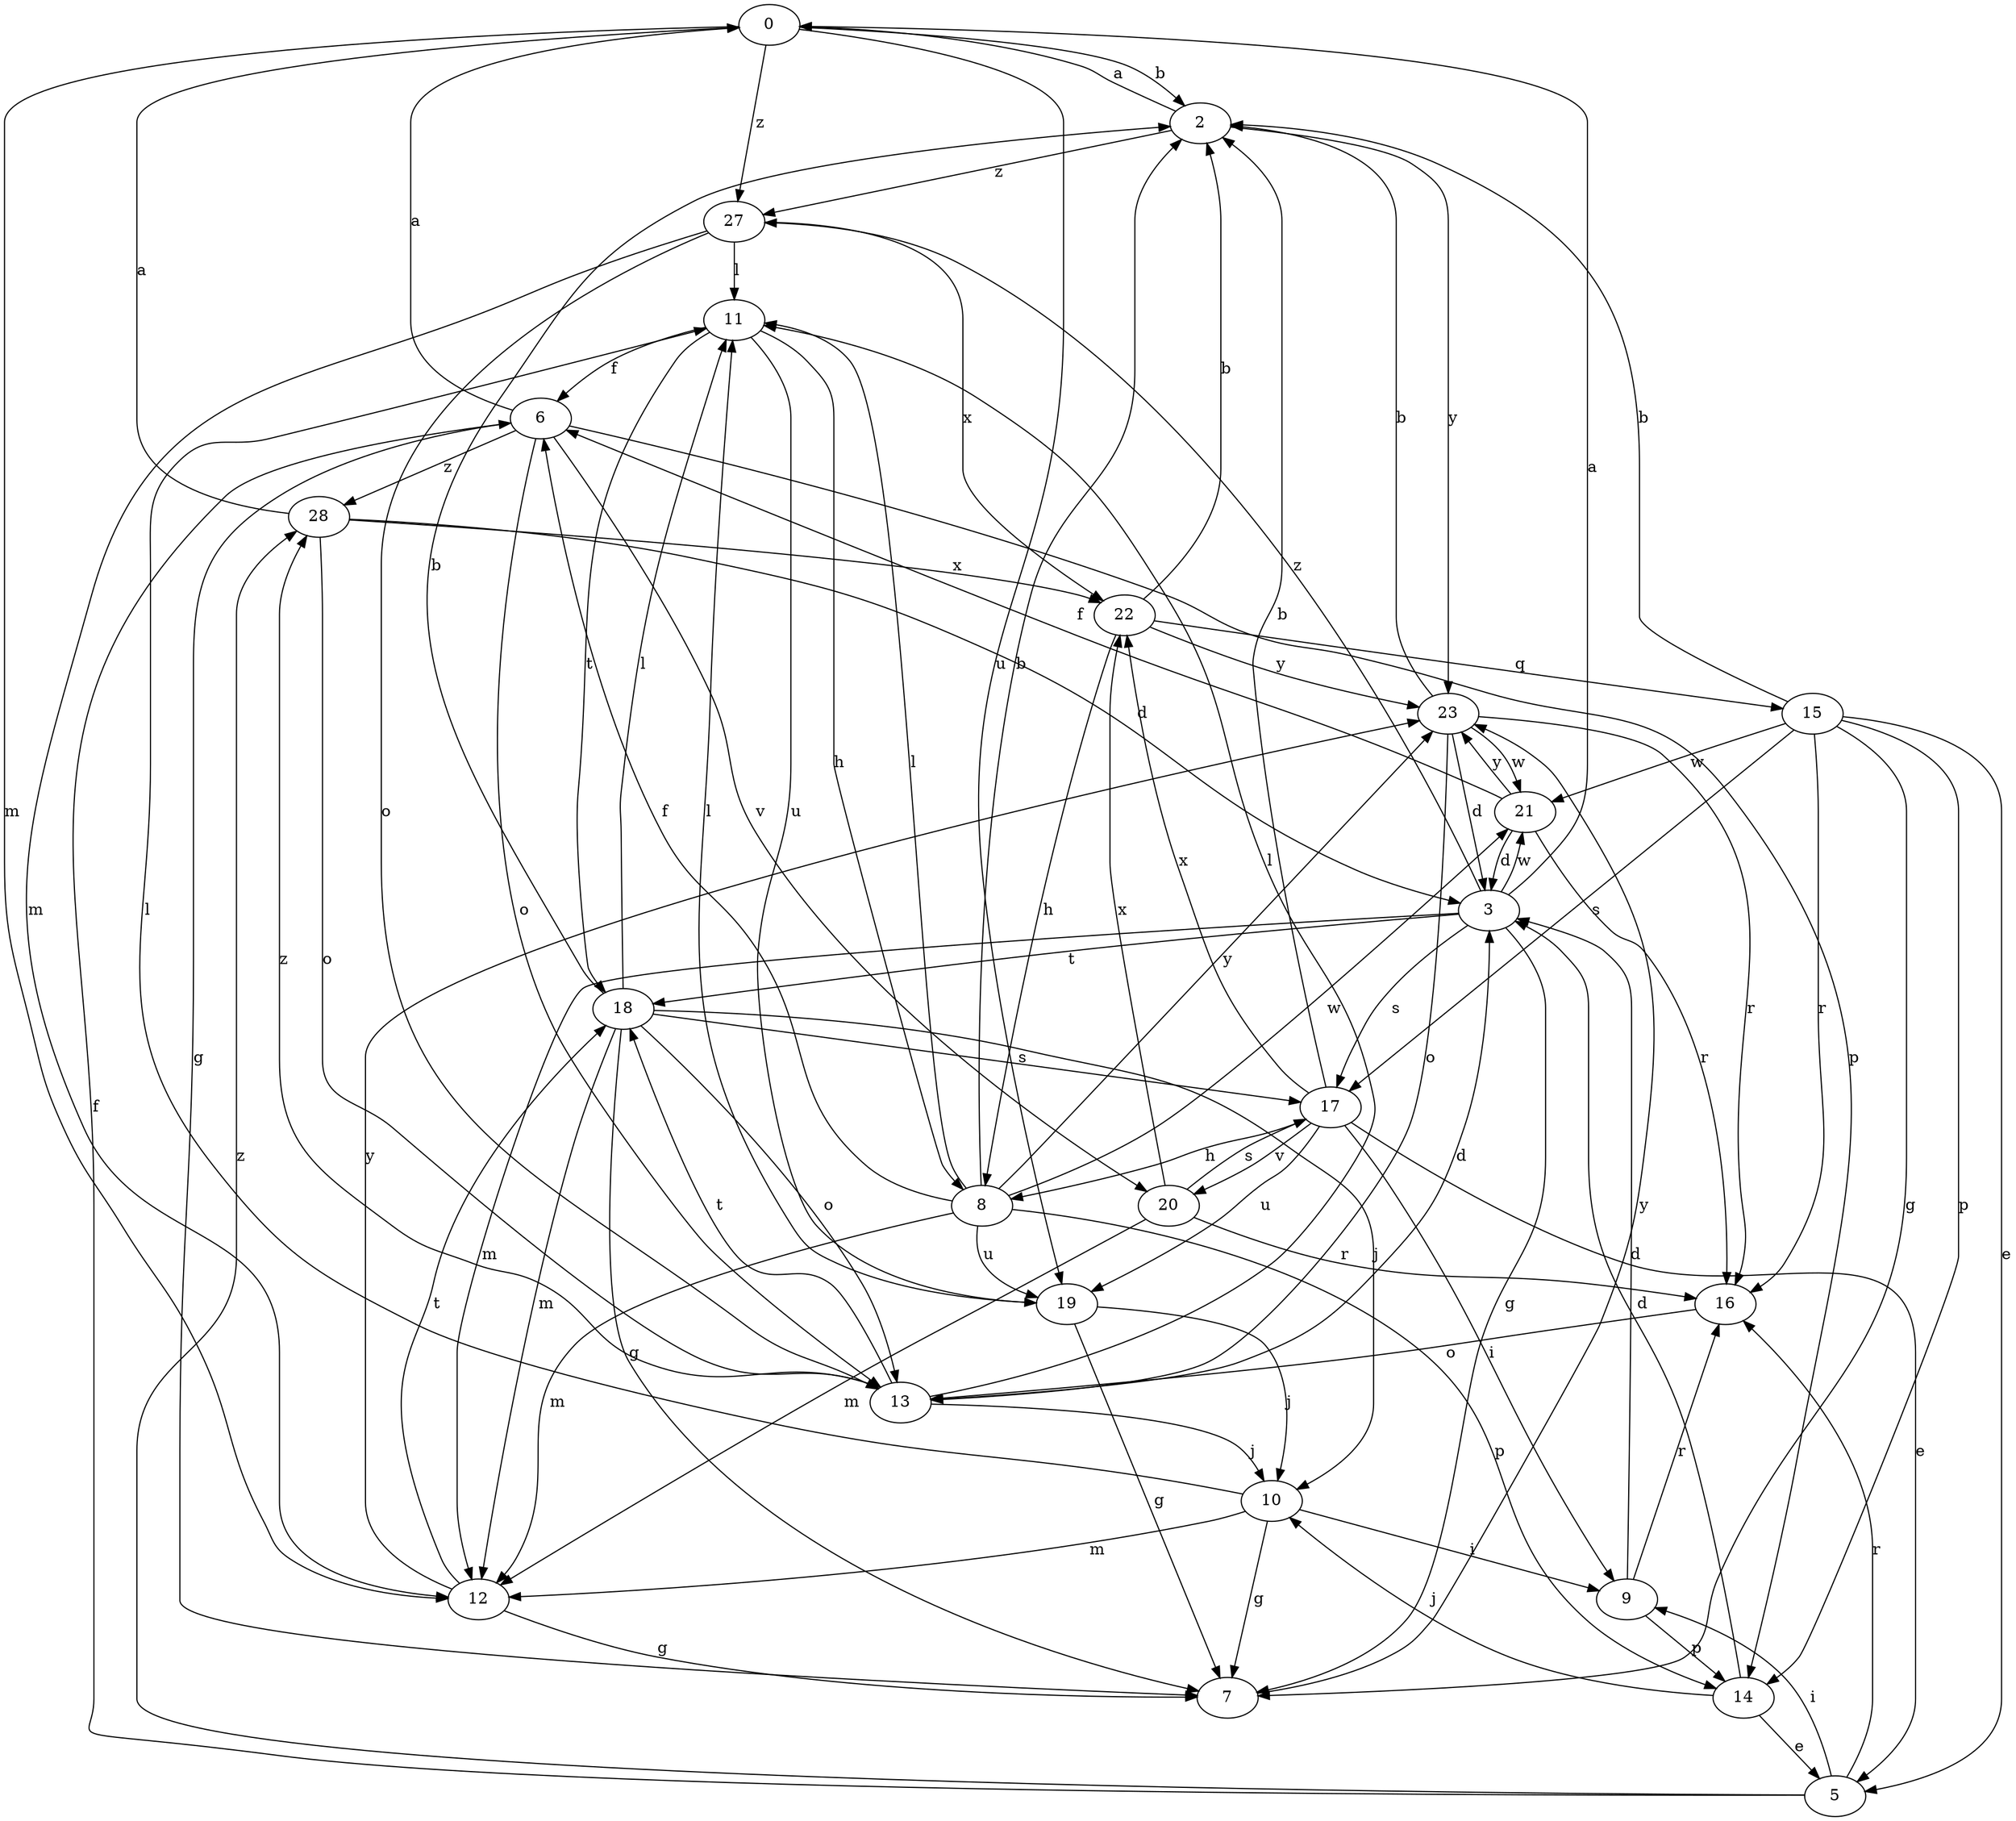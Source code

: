 strict digraph  {
0;
2;
3;
5;
6;
7;
8;
9;
10;
11;
12;
13;
14;
15;
16;
17;
18;
19;
20;
21;
22;
23;
27;
28;
0 -> 2  [label=b];
0 -> 12  [label=m];
0 -> 19  [label=u];
0 -> 27  [label=z];
2 -> 0  [label=a];
2 -> 23  [label=y];
2 -> 27  [label=z];
3 -> 0  [label=a];
3 -> 7  [label=g];
3 -> 12  [label=m];
3 -> 17  [label=s];
3 -> 18  [label=t];
3 -> 21  [label=w];
3 -> 27  [label=z];
5 -> 6  [label=f];
5 -> 9  [label=i];
5 -> 16  [label=r];
5 -> 28  [label=z];
6 -> 0  [label=a];
6 -> 7  [label=g];
6 -> 13  [label=o];
6 -> 14  [label=p];
6 -> 20  [label=v];
6 -> 28  [label=z];
7 -> 23  [label=y];
8 -> 2  [label=b];
8 -> 6  [label=f];
8 -> 11  [label=l];
8 -> 12  [label=m];
8 -> 14  [label=p];
8 -> 19  [label=u];
8 -> 21  [label=w];
8 -> 23  [label=y];
9 -> 3  [label=d];
9 -> 14  [label=p];
9 -> 16  [label=r];
10 -> 7  [label=g];
10 -> 9  [label=i];
10 -> 11  [label=l];
10 -> 12  [label=m];
11 -> 6  [label=f];
11 -> 8  [label=h];
11 -> 18  [label=t];
11 -> 19  [label=u];
12 -> 7  [label=g];
12 -> 18  [label=t];
12 -> 23  [label=y];
13 -> 3  [label=d];
13 -> 10  [label=j];
13 -> 11  [label=l];
13 -> 18  [label=t];
13 -> 28  [label=z];
14 -> 3  [label=d];
14 -> 5  [label=e];
14 -> 10  [label=j];
15 -> 2  [label=b];
15 -> 5  [label=e];
15 -> 7  [label=g];
15 -> 14  [label=p];
15 -> 16  [label=r];
15 -> 17  [label=s];
15 -> 21  [label=w];
16 -> 13  [label=o];
17 -> 2  [label=b];
17 -> 5  [label=e];
17 -> 8  [label=h];
17 -> 9  [label=i];
17 -> 19  [label=u];
17 -> 20  [label=v];
17 -> 22  [label=x];
18 -> 2  [label=b];
18 -> 7  [label=g];
18 -> 10  [label=j];
18 -> 11  [label=l];
18 -> 12  [label=m];
18 -> 13  [label=o];
18 -> 17  [label=s];
19 -> 7  [label=g];
19 -> 10  [label=j];
19 -> 11  [label=l];
20 -> 12  [label=m];
20 -> 16  [label=r];
20 -> 17  [label=s];
20 -> 22  [label=x];
21 -> 3  [label=d];
21 -> 6  [label=f];
21 -> 16  [label=r];
21 -> 23  [label=y];
22 -> 2  [label=b];
22 -> 8  [label=h];
22 -> 15  [label=q];
22 -> 23  [label=y];
23 -> 2  [label=b];
23 -> 3  [label=d];
23 -> 13  [label=o];
23 -> 16  [label=r];
23 -> 21  [label=w];
27 -> 11  [label=l];
27 -> 12  [label=m];
27 -> 13  [label=o];
27 -> 22  [label=x];
28 -> 0  [label=a];
28 -> 3  [label=d];
28 -> 13  [label=o];
28 -> 22  [label=x];
}
